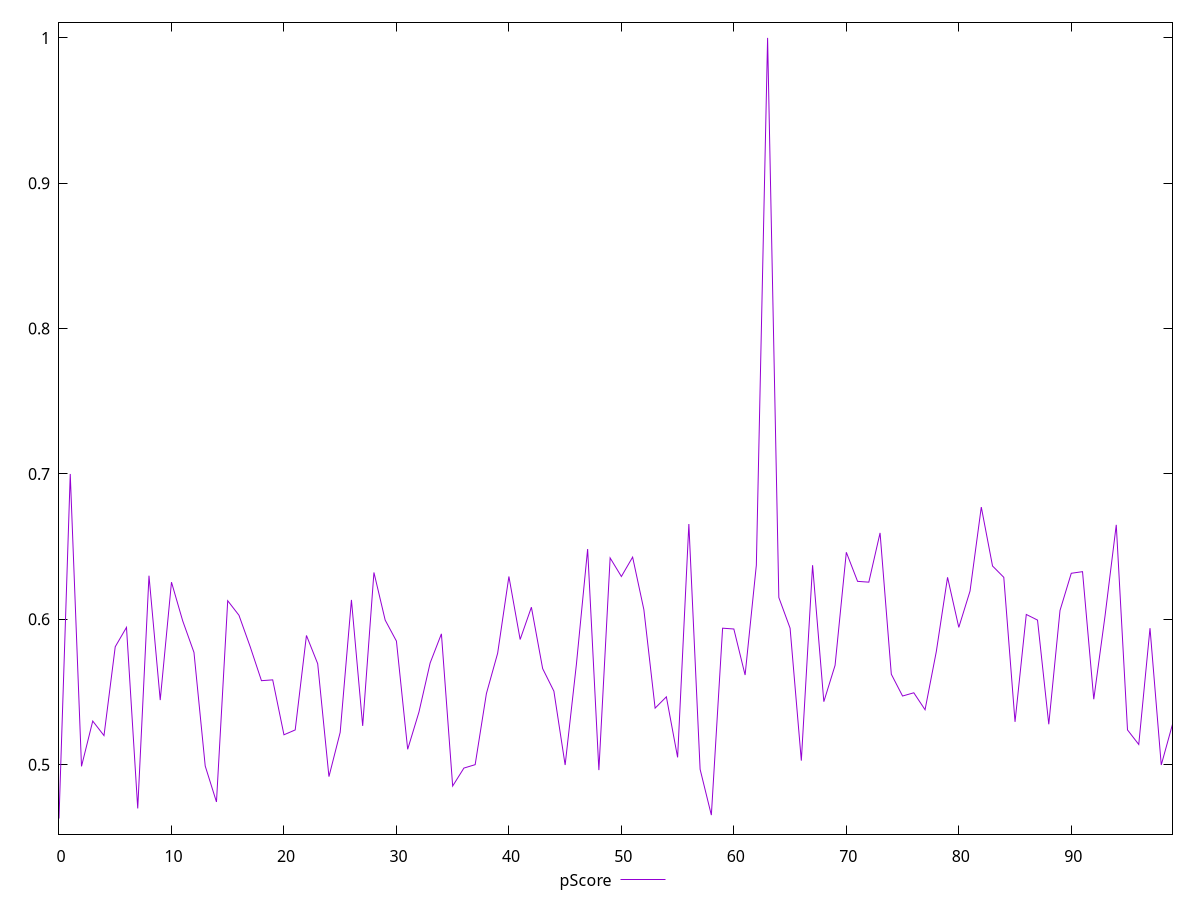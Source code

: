 reset

$pScore <<EOF
0 0.46294117647058824
1 0.7
2 0.4988235294117647
3 0.53
4 0.52
5 0.5811111111111111
6 0.5944444444444444
7 0.4698823529411765
8 0.63
9 0.5444444444444445
10 0.6255555555555555
11 0.5988888888888889
12 0.5772222222222222
13 0.4990588235294118
14 0.4743529411764706
15 0.6127777777777778
16 0.6027777777777777
17 0.5811111111111111
18 0.5577777777777778
19 0.5583333333333333
20 0.5205555555555555
21 0.5238888888888888
22 0.5888888888888889
23 0.5694444444444444
24 0.49176470588235294
25 0.5222222222222223
26 0.6133333333333333
27 0.5266666666666666
28 0.6322222222222222
29 0.5994444444444444
30 0.585
31 0.5105555555555555
32 0.5361111111111111
33 0.5700000000000001
34 0.59
35 0.4852941176470588
36 0.4976470588235294
37 0.5
38 0.5488888888888889
39 0.5766666666666667
40 0.6294444444444445
41 0.5861111111111111
42 0.6083333333333334
43 0.5661111111111111
44 0.5505555555555556
45 0.49976470588235294
46 0.5688888888888889
47 0.6483333333333333
48 0.49623529411764705
49 0.6422222222222222
50 0.6294444444444445
51 0.6427777777777778
52 0.6066666666666667
53 0.5388888888888889
54 0.5466666666666666
55 0.505
56 0.6655555555555556
57 0.4968235294117647
58 0.4652941176470588
59 0.5938888888888889
60 0.5933333333333333
61 0.5616666666666666
62 0.6372222222222222
63 1
64 0.615
65 0.5938888888888889
66 0.5027777777777778
67 0.6372222222222222
68 0.5433333333333333
69 0.5683333333333334
70 0.6461111111111111
71 0.6261111111111111
72 0.6255555555555555
73 0.6594444444444445
74 0.5622222222222222
75 0.5472222222222223
76 0.5494444444444444
77 0.5377777777777778
78 0.5777777777777777
79 0.6288888888888888
80 0.5944444444444444
81 0.6194444444444445
82 0.6772222222222222
83 0.6366666666666667
84 0.6288888888888888
85 0.5294444444444444
86 0.6033333333333333
87 0.5994444444444444
88 0.5277777777777778
89 0.606111111111111
90 0.6316666666666667
91 0.6327777777777778
92 0.545
93 0.6022222222222222
94 0.665
95 0.5238888888888888
96 0.5138888888888888
97 0.5938888888888889
98 0.49976470588235294
99 0.5277777777777778
EOF

set key outside below
set xrange [0:99]
set yrange [0.4522:1.0107411764705883]
set trange [0.4522:1.0107411764705883]
set terminal svg size 640, 500 enhanced background rgb 'white'
set output "report_00013_2021-02-09T12-04-24.940Z/render-blocking-resources/samples/pages+cached+noadtech+nomedia/pScore/values.svg"

plot $pScore title "pScore" with line

reset
